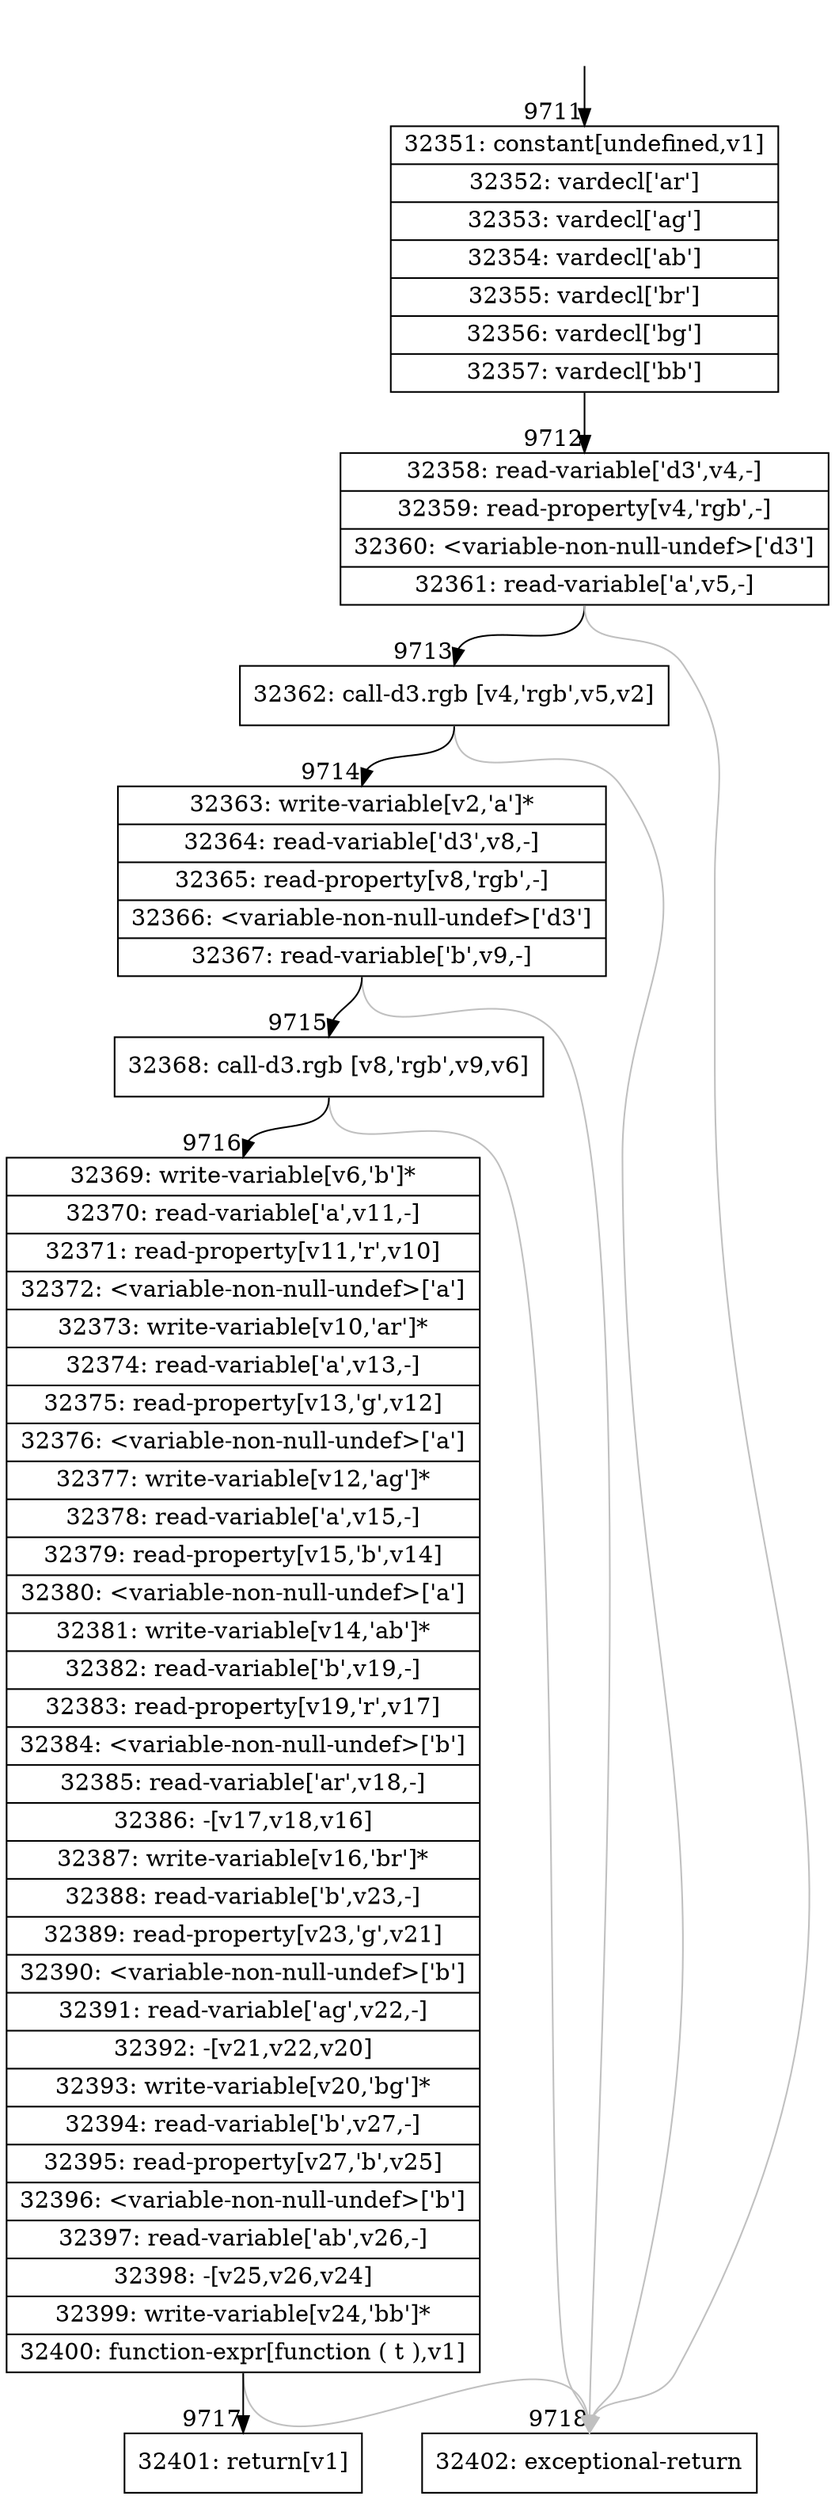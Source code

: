 digraph {
rankdir="TD"
BB_entry887[shape=none,label=""];
BB_entry887 -> BB9711 [tailport=s, headport=n, headlabel="    9711"]
BB9711 [shape=record label="{32351: constant[undefined,v1]|32352: vardecl['ar']|32353: vardecl['ag']|32354: vardecl['ab']|32355: vardecl['br']|32356: vardecl['bg']|32357: vardecl['bb']}" ] 
BB9711 -> BB9712 [tailport=s, headport=n, headlabel="      9712"]
BB9712 [shape=record label="{32358: read-variable['d3',v4,-]|32359: read-property[v4,'rgb',-]|32360: \<variable-non-null-undef\>['d3']|32361: read-variable['a',v5,-]}" ] 
BB9712 -> BB9713 [tailport=s, headport=n, headlabel="      9713"]
BB9712 -> BB9718 [tailport=s, headport=n, color=gray, headlabel="      9718"]
BB9713 [shape=record label="{32362: call-d3.rgb [v4,'rgb',v5,v2]}" ] 
BB9713 -> BB9714 [tailport=s, headport=n, headlabel="      9714"]
BB9713 -> BB9718 [tailport=s, headport=n, color=gray]
BB9714 [shape=record label="{32363: write-variable[v2,'a']*|32364: read-variable['d3',v8,-]|32365: read-property[v8,'rgb',-]|32366: \<variable-non-null-undef\>['d3']|32367: read-variable['b',v9,-]}" ] 
BB9714 -> BB9715 [tailport=s, headport=n, headlabel="      9715"]
BB9714 -> BB9718 [tailport=s, headport=n, color=gray]
BB9715 [shape=record label="{32368: call-d3.rgb [v8,'rgb',v9,v6]}" ] 
BB9715 -> BB9716 [tailport=s, headport=n, headlabel="      9716"]
BB9715 -> BB9718 [tailport=s, headport=n, color=gray]
BB9716 [shape=record label="{32369: write-variable[v6,'b']*|32370: read-variable['a',v11,-]|32371: read-property[v11,'r',v10]|32372: \<variable-non-null-undef\>['a']|32373: write-variable[v10,'ar']*|32374: read-variable['a',v13,-]|32375: read-property[v13,'g',v12]|32376: \<variable-non-null-undef\>['a']|32377: write-variable[v12,'ag']*|32378: read-variable['a',v15,-]|32379: read-property[v15,'b',v14]|32380: \<variable-non-null-undef\>['a']|32381: write-variable[v14,'ab']*|32382: read-variable['b',v19,-]|32383: read-property[v19,'r',v17]|32384: \<variable-non-null-undef\>['b']|32385: read-variable['ar',v18,-]|32386: -[v17,v18,v16]|32387: write-variable[v16,'br']*|32388: read-variable['b',v23,-]|32389: read-property[v23,'g',v21]|32390: \<variable-non-null-undef\>['b']|32391: read-variable['ag',v22,-]|32392: -[v21,v22,v20]|32393: write-variable[v20,'bg']*|32394: read-variable['b',v27,-]|32395: read-property[v27,'b',v25]|32396: \<variable-non-null-undef\>['b']|32397: read-variable['ab',v26,-]|32398: -[v25,v26,v24]|32399: write-variable[v24,'bb']*|32400: function-expr[function ( t ),v1]}" ] 
BB9716 -> BB9717 [tailport=s, headport=n, headlabel="      9717"]
BB9716 -> BB9718 [tailport=s, headport=n, color=gray]
BB9717 [shape=record label="{32401: return[v1]}" ] 
BB9718 [shape=record label="{32402: exceptional-return}" ] 
//#$~ 5716
}
